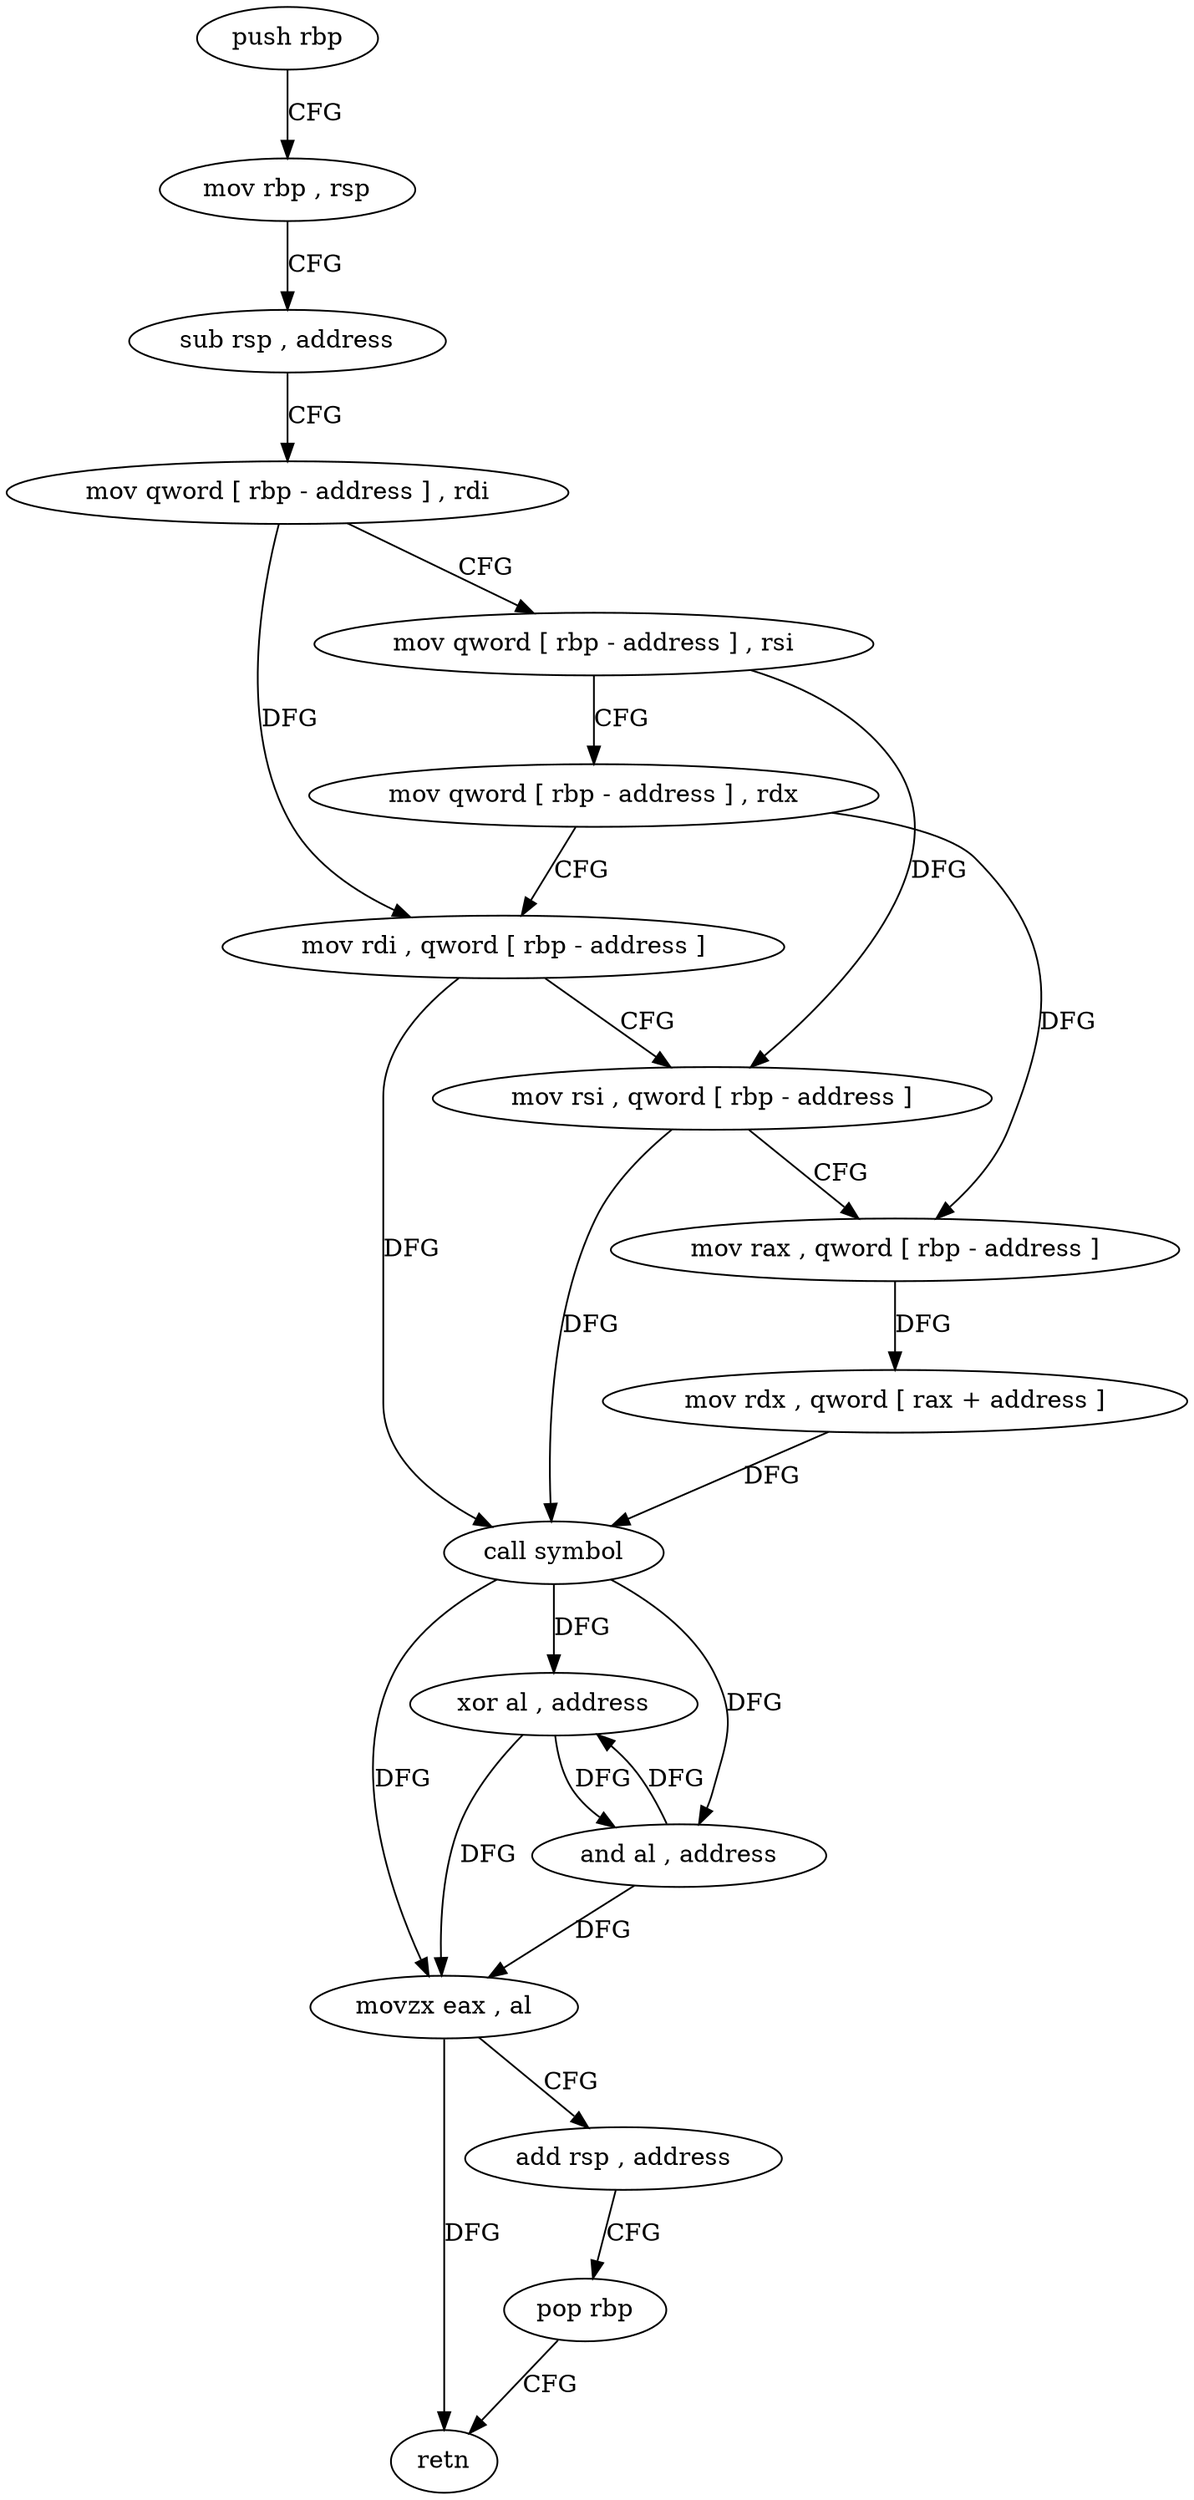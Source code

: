 digraph "func" {
"4218336" [label = "push rbp" ]
"4218337" [label = "mov rbp , rsp" ]
"4218340" [label = "sub rsp , address" ]
"4218344" [label = "mov qword [ rbp - address ] , rdi" ]
"4218348" [label = "mov qword [ rbp - address ] , rsi" ]
"4218352" [label = "mov qword [ rbp - address ] , rdx" ]
"4218356" [label = "mov rdi , qword [ rbp - address ]" ]
"4218360" [label = "mov rsi , qword [ rbp - address ]" ]
"4218364" [label = "mov rax , qword [ rbp - address ]" ]
"4218368" [label = "mov rdx , qword [ rax + address ]" ]
"4218375" [label = "call symbol" ]
"4218380" [label = "xor al , address" ]
"4218382" [label = "and al , address" ]
"4218384" [label = "movzx eax , al" ]
"4218387" [label = "add rsp , address" ]
"4218391" [label = "pop rbp" ]
"4218392" [label = "retn" ]
"4218336" -> "4218337" [ label = "CFG" ]
"4218337" -> "4218340" [ label = "CFG" ]
"4218340" -> "4218344" [ label = "CFG" ]
"4218344" -> "4218348" [ label = "CFG" ]
"4218344" -> "4218356" [ label = "DFG" ]
"4218348" -> "4218352" [ label = "CFG" ]
"4218348" -> "4218360" [ label = "DFG" ]
"4218352" -> "4218356" [ label = "CFG" ]
"4218352" -> "4218364" [ label = "DFG" ]
"4218356" -> "4218360" [ label = "CFG" ]
"4218356" -> "4218375" [ label = "DFG" ]
"4218360" -> "4218364" [ label = "CFG" ]
"4218360" -> "4218375" [ label = "DFG" ]
"4218364" -> "4218368" [ label = "DFG" ]
"4218368" -> "4218375" [ label = "DFG" ]
"4218375" -> "4218380" [ label = "DFG" ]
"4218375" -> "4218382" [ label = "DFG" ]
"4218375" -> "4218384" [ label = "DFG" ]
"4218380" -> "4218382" [ label = "DFG" ]
"4218380" -> "4218384" [ label = "DFG" ]
"4218382" -> "4218384" [ label = "DFG" ]
"4218382" -> "4218380" [ label = "DFG" ]
"4218384" -> "4218387" [ label = "CFG" ]
"4218384" -> "4218392" [ label = "DFG" ]
"4218387" -> "4218391" [ label = "CFG" ]
"4218391" -> "4218392" [ label = "CFG" ]
}
